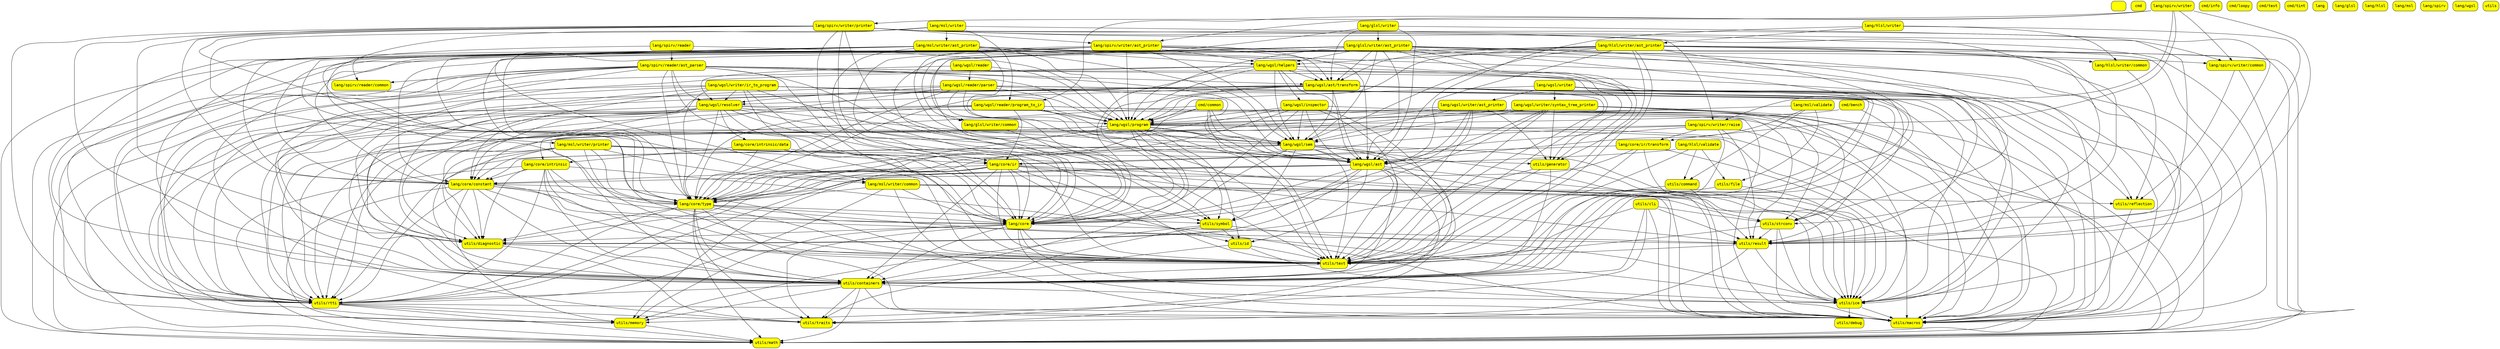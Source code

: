 strict digraph {
  node [ shape = "box" ]
  node [ fontname = "Courier" ]
  node [ fontsize = "14" ]
  node [ style = "filled,rounded" ]
  node [ fillcolor = "yellow" ]
  edge [ fontname = "Courier" ]
  edge [ fontsize = "12" ]
  n0 [label=""]
  n1 [label="cmd"]
  n2 [label="cmd/bench"]
  n3 [label="cmd/common"]
  n4 [label="cmd/info"]
  n5 [label="cmd/loopy"]
  n6 [label="cmd/test"]
  n7 [label="cmd/tint"]
  n8 [label="lang"]
  n9 [label="lang/core"]
  n10 [label="lang/core/constant"]
  n11 [label="lang/core/intrinsic"]
  n12 [label="lang/core/intrinsic/data"]
  n13 [label="lang/core/ir"]
  n14 [label="lang/core/ir/transform"]
  n15 [label="lang/core/type"]
  n16 [label="lang/glsl"]
  n17 [label="lang/glsl/writer"]
  n18 [label="lang/glsl/writer/ast_printer"]
  n19 [label="lang/glsl/writer/common"]
  n20 [label="lang/hlsl"]
  n21 [label="lang/hlsl/validate"]
  n22 [label="lang/hlsl/writer"]
  n23 [label="lang/hlsl/writer/ast_printer"]
  n24 [label="lang/hlsl/writer/common"]
  n25 [label="lang/msl"]
  n26 [label="lang/msl/validate"]
  n27 [label="lang/msl/writer"]
  n28 [label="lang/msl/writer/ast_printer"]
  n29 [label="lang/msl/writer/common"]
  n30 [label="lang/msl/writer/printer"]
  n31 [label="lang/spirv"]
  n32 [label="lang/spirv/reader"]
  n33 [label="lang/spirv/reader/ast_parser"]
  n34 [label="lang/spirv/reader/common"]
  n35 [label="lang/spirv/writer"]
  n36 [label="lang/spirv/writer/ast_printer"]
  n37 [label="lang/spirv/writer/common"]
  n38 [label="lang/spirv/writer/printer"]
  n39 [label="lang/spirv/writer/raise"]
  n40 [label="lang/wgsl"]
  n41 [label="lang/wgsl/ast"]
  n42 [label="lang/wgsl/ast/transform"]
  n43 [label="lang/wgsl/helpers"]
  n44 [label="lang/wgsl/inspector"]
  n45 [label="lang/wgsl/program"]
  n46 [label="lang/wgsl/reader"]
  n47 [label="lang/wgsl/reader/parser"]
  n48 [label="lang/wgsl/reader/program_to_ir"]
  n49 [label="lang/wgsl/resolver"]
  n50 [label="lang/wgsl/sem"]
  n51 [label="lang/wgsl/writer"]
  n52 [label="lang/wgsl/writer/ast_printer"]
  n53 [label="lang/wgsl/writer/ir_to_program"]
  n54 [label="lang/wgsl/writer/syntax_tree_printer"]
  n55 [label="utils"]
  n56 [label="utils/cli"]
  n57 [label="utils/command"]
  n58 [label="utils/containers"]
  n59 [label="utils/debug"]
  n60 [label="utils/diagnostic"]
  n61 [label="utils/file"]
  n62 [label="utils/generator"]
  n63 [label="utils/ice"]
  n64 [label="utils/id"]
  n65 [label="utils/macros"]
  n66 [label="utils/math"]
  n67 [label="utils/memory"]
  n68 [label="utils/reflection"]
  n69 [label="utils/result"]
  n70 [label="utils/rtti"]
  n71 [label="utils/strconv"]
  n72 [label="utils/symbol"]
  n73 [label="utils/text"]
  n74 [label="utils/traits"]
  n2 -> n45 [label=""]
  n2 -> n65 [label=""]
  n3 -> n15 [label=""]
  n3 -> n41 [label=""]
  n3 -> n45 [label=""]
  n3 -> n50 [label=""]
  n3 -> n60 [label=""]
  n3 -> n73 [label=""]
  n9 -> n58 [label=""]
  n9 -> n60 [label=""]
  n9 -> n63 [label=""]
  n9 -> n65 [label=""]
  n9 -> n67 [label=""]
  n9 -> n69 [label=""]
  n9 -> n73 [label=""]
  n9 -> n74 [label=""]
  n10 -> n9 [label=""]
  n10 -> n15 [label=""]
  n10 -> n58 [label=""]
  n10 -> n60 [label=""]
  n10 -> n65 [label=""]
  n10 -> n66 [label=""]
  n10 -> n67 [label=""]
  n10 -> n69 [label=""]
  n10 -> n70 [label=""]
  n10 -> n73 [label=""]
  n11 -> n9 [label=""]
  n11 -> n10 [label=""]
  n11 -> n15 [label=""]
  n11 -> n58 [label=""]
  n11 -> n60 [label=""]
  n11 -> n65 [label=""]
  n11 -> n66 [label=""]
  n11 -> n70 [label=""]
  n11 -> n73 [label=""]
  n12 -> n9 [label=""]
  n12 -> n11 [label=""]
  n12 -> n15 [label=""]
  n12 -> n73 [label=""]
  n13 -> n9 [label=""]
  n13 -> n10 [label=""]
  n13 -> n15 [label=""]
  n13 -> n58 [label=""]
  n13 -> n60 [label=""]
  n13 -> n63 [label=""]
  n13 -> n64 [label=""]
  n13 -> n65 [label=""]
  n13 -> n67 [label=""]
  n13 -> n69 [label=""]
  n13 -> n70 [label=""]
  n13 -> n72 [label=""]
  n13 -> n73 [label=""]
  n14 -> n13 [label=""]
  n14 -> n15 [label=""]
  n14 -> n63 [label=""]
  n14 -> n69 [label=""]
  n14 -> n73 [label=""]
  n15 -> n9 [label=""]
  n15 -> n58 [label=""]
  n15 -> n60 [label=""]
  n15 -> n63 [label=""]
  n15 -> n65 [label=""]
  n15 -> n66 [label=""]
  n15 -> n70 [label=""]
  n15 -> n72 [label=""]
  n15 -> n73 [label=""]
  n15 -> n74 [label=""]
  n17 -> n18 [label=""]
  n17 -> n19 [label=""]
  n17 -> n41 [label=""]
  n17 -> n42 [label=""]
  n17 -> n69 [label=""]
  n18 -> n9 [label=""]
  n18 -> n10 [label=""]
  n18 -> n15 [label=""]
  n18 -> n19 [label=""]
  n18 -> n41 [label=""]
  n18 -> n42 [label=""]
  n18 -> n43 [label=""]
  n18 -> n45 [label=""]
  n18 -> n50 [label=""]
  n18 -> n58 [label=""]
  n18 -> n62 [label=""]
  n18 -> n63 [label=""]
  n18 -> n65 [label=""]
  n18 -> n66 [label=""]
  n18 -> n70 [label=""]
  n18 -> n71 [label=""]
  n18 -> n73 [label=""]
  n19 -> n9 [label=""]
  n19 -> n50 [label=""]
  n21 -> n41 [label=""]
  n21 -> n57 [label=""]
  n21 -> n61 [label=""]
  n21 -> n73 [label=""]
  n22 -> n23 [label=""]
  n22 -> n24 [label=""]
  n22 -> n41 [label=""]
  n22 -> n69 [label=""]
  n23 -> n9 [label=""]
  n23 -> n10 [label=""]
  n23 -> n15 [label=""]
  n23 -> n24 [label=""]
  n23 -> n41 [label=""]
  n23 -> n42 [label=""]
  n23 -> n43 [label=""]
  n23 -> n45 [label=""]
  n23 -> n50 [label=""]
  n23 -> n58 [label=""]
  n23 -> n62 [label=""]
  n23 -> n63 [label=""]
  n23 -> n65 [label=""]
  n23 -> n66 [label=""]
  n23 -> n70 [label=""]
  n23 -> n71 [label=""]
  n23 -> n73 [label=""]
  n24 -> n68 [label=""]
  n26 -> n41 [label=""]
  n26 -> n45 [label=""]
  n26 -> n57 [label=""]
  n26 -> n61 [label=""]
  n27 -> n28 [label=""]
  n27 -> n29 [label=""]
  n27 -> n30 [label=""]
  n27 -> n48 [label=""]
  n27 -> n69 [label=""]
  n28 -> n9 [label=""]
  n28 -> n10 [label=""]
  n28 -> n15 [label=""]
  n28 -> n29 [label=""]
  n28 -> n41 [label=""]
  n28 -> n42 [label=""]
  n28 -> n43 [label=""]
  n28 -> n45 [label=""]
  n28 -> n50 [label=""]
  n28 -> n58 [label=""]
  n28 -> n62 [label=""]
  n28 -> n65 [label=""]
  n28 -> n70 [label=""]
  n28 -> n73 [label=""]
  n29 -> n9 [label=""]
  n29 -> n15 [label=""]
  n29 -> n63 [label=""]
  n29 -> n68 [label=""]
  n29 -> n70 [label=""]
  n29 -> n71 [label=""]
  n29 -> n73 [label=""]
  n30 -> n10 [label=""]
  n30 -> n13 [label=""]
  n30 -> n15 [label=""]
  n30 -> n29 [label=""]
  n30 -> n58 [label=""]
  n30 -> n60 [label=""]
  n30 -> n62 [label=""]
  n30 -> n65 [label=""]
  n30 -> n70 [label=""]
  n30 -> n73 [label=""]
  n32 -> n33 [label=""]
  n32 -> n34 [label=""]
  n32 -> n45 [label=""]
  n33 -> n9 [label=""]
  n33 -> n15 [label=""]
  n33 -> n34 [label=""]
  n33 -> n41 [label=""]
  n33 -> n42 [label=""]
  n33 -> n45 [label=""]
  n33 -> n49 [label=""]
  n33 -> n58 [label=""]
  n33 -> n63 [label=""]
  n33 -> n65 [label=""]
  n33 -> n66 [label=""]
  n33 -> n67 [label=""]
  n33 -> n70 [label=""]
  n33 -> n72 [label=""]
  n33 -> n73 [label=""]
  n33 -> n74 [label=""]
  n35 -> n14 [label=""]
  n35 -> n36 [label=""]
  n35 -> n37 [label=""]
  n35 -> n38 [label=""]
  n35 -> n39 [label=""]
  n35 -> n48 [label=""]
  n35 -> n69 [label=""]
  n36 -> n9 [label=""]
  n36 -> n10 [label=""]
  n36 -> n15 [label=""]
  n36 -> n37 [label=""]
  n36 -> n41 [label=""]
  n36 -> n42 [label=""]
  n36 -> n43 [label=""]
  n36 -> n45 [label=""]
  n36 -> n50 [label=""]
  n36 -> n58 [label=""]
  n36 -> n65 [label=""]
  n36 -> n66 [label=""]
  n36 -> n73 [label=""]
  n37 -> n66 [label=""]
  n37 -> n68 [label=""]
  n38 -> n9 [label=""]
  n38 -> n10 [label=""]
  n38 -> n13 [label=""]
  n38 -> n15 [label=""]
  n38 -> n36 [label=""]
  n38 -> n37 [label=""]
  n38 -> n39 [label=""]
  n38 -> n58 [label=""]
  n38 -> n60 [label=""]
  n38 -> n65 [label=""]
  n38 -> n69 [label=""]
  n38 -> n70 [label=""]
  n38 -> n72 [label=""]
  n39 -> n13 [label=""]
  n39 -> n14 [label=""]
  n39 -> n15 [label=""]
  n39 -> n58 [label=""]
  n39 -> n63 [label=""]
  n39 -> n69 [label=""]
  n39 -> n70 [label=""]
  n41 -> n9 [label=""]
  n41 -> n10 [label=""]
  n41 -> n15 [label=""]
  n41 -> n58 [label=""]
  n41 -> n60 [label=""]
  n41 -> n63 [label=""]
  n41 -> n64 [label=""]
  n41 -> n65 [label=""]
  n41 -> n70 [label=""]
  n41 -> n72 [label=""]
  n41 -> n73 [label=""]
  n41 -> n74 [label=""]
  n42 -> n9 [label=""]
  n42 -> n15 [label=""]
  n42 -> n41 [label=""]
  n42 -> n45 [label=""]
  n42 -> n49 [label=""]
  n42 -> n50 [label=""]
  n42 -> n58 [label=""]
  n42 -> n60 [label=""]
  n42 -> n63 [label=""]
  n42 -> n65 [label=""]
  n42 -> n66 [label=""]
  n42 -> n67 [label=""]
  n42 -> n68 [label=""]
  n42 -> n70 [label=""]
  n42 -> n73 [label=""]
  n43 -> n9 [label=""]
  n43 -> n41 [label=""]
  n43 -> n42 [label=""]
  n43 -> n44 [label=""]
  n43 -> n45 [label=""]
  n43 -> n50 [label=""]
  n43 -> n58 [label=""]
  n43 -> n60 [label=""]
  n43 -> n70 [label=""]
  n43 -> n73 [label=""]
  n44 -> n9 [label=""]
  n44 -> n15 [label=""]
  n44 -> n41 [label=""]
  n44 -> n45 [label=""]
  n44 -> n50 [label=""]
  n44 -> n58 [label=""]
  n44 -> n66 [label=""]
  n44 -> n70 [label=""]
  n44 -> n73 [label=""]
  n45 -> n9 [label=""]
  n45 -> n10 [label=""]
  n45 -> n15 [label=""]
  n45 -> n41 [label=""]
  n45 -> n50 [label=""]
  n45 -> n58 [label=""]
  n45 -> n63 [label=""]
  n45 -> n64 [label=""]
  n45 -> n65 [label=""]
  n45 -> n70 [label=""]
  n45 -> n72 [label=""]
  n45 -> n73 [label=""]
  n46 -> n45 [label=""]
  n46 -> n47 [label=""]
  n46 -> n49 [label=""]
  n47 -> n9 [label=""]
  n47 -> n15 [label=""]
  n47 -> n41 [label=""]
  n47 -> n45 [label=""]
  n47 -> n49 [label=""]
  n47 -> n58 [label=""]
  n47 -> n60 [label=""]
  n47 -> n63 [label=""]
  n47 -> n65 [label=""]
  n47 -> n71 [label=""]
  n47 -> n73 [label=""]
  n48 -> n13 [label=""]
  n48 -> n15 [label=""]
  n48 -> n41 [label=""]
  n48 -> n45 [label=""]
  n48 -> n50 [label=""]
  n48 -> n58 [label=""]
  n48 -> n65 [label=""]
  n48 -> n69 [label=""]
  n48 -> n70 [label=""]
  n49 -> n9 [label=""]
  n49 -> n10 [label=""]
  n49 -> n11 [label=""]
  n49 -> n12 [label=""]
  n49 -> n15 [label=""]
  n49 -> n41 [label=""]
  n49 -> n45 [label=""]
  n49 -> n50 [label=""]
  n49 -> n58 [label=""]
  n49 -> n60 [label=""]
  n49 -> n65 [label=""]
  n49 -> n66 [label=""]
  n49 -> n67 [label=""]
  n49 -> n70 [label=""]
  n49 -> n73 [label=""]
  n50 -> n9 [label=""]
  n50 -> n10 [label=""]
  n50 -> n15 [label=""]
  n50 -> n41 [label=""]
  n50 -> n58 [label=""]
  n50 -> n63 [label=""]
  n50 -> n66 [label=""]
  n50 -> n70 [label=""]
  n50 -> n72 [label=""]
  n50 -> n73 [label=""]
  n50 -> n74 [label=""]
  n51 -> n45 [label=""]
  n51 -> n52 [label=""]
  n51 -> n54 [label=""]
  n51 -> n68 [label=""]
  n51 -> n69 [label=""]
  n52 -> n9 [label=""]
  n52 -> n41 [label=""]
  n52 -> n45 [label=""]
  n52 -> n50 [label=""]
  n52 -> n62 [label=""]
  n52 -> n65 [label=""]
  n52 -> n66 [label=""]
  n52 -> n70 [label=""]
  n52 -> n71 [label=""]
  n52 -> n73 [label=""]
  n53 -> n9 [label=""]
  n53 -> n10 [label=""]
  n53 -> n13 [label=""]
  n53 -> n15 [label=""]
  n53 -> n45 [label=""]
  n53 -> n49 [label=""]
  n53 -> n58 [label=""]
  n53 -> n65 [label=""]
  n53 -> n66 [label=""]
  n53 -> n69 [label=""]
  n53 -> n70 [label=""]
  n53 -> n73 [label=""]
  n54 -> n9 [label=""]
  n54 -> n41 [label=""]
  n54 -> n45 [label=""]
  n54 -> n50 [label=""]
  n54 -> n62 [label=""]
  n54 -> n65 [label=""]
  n54 -> n66 [label=""]
  n54 -> n70 [label=""]
  n54 -> n71 [label=""]
  n54 -> n73 [label=""]
  n56 -> n58 [label=""]
  n56 -> n65 [label=""]
  n56 -> n67 [label=""]
  n56 -> n69 [label=""]
  n56 -> n71 [label=""]
  n56 -> n73 [label=""]
  n57 -> n65 [label=""]
  n57 -> n73 [label=""]
  n58 -> n63 [label=""]
  n58 -> n65 [label=""]
  n58 -> n66 [label=""]
  n58 -> n67 [label=""]
  n58 -> n70 [label=""]
  n58 -> n74 [label=""]
  n60 -> n73 [label=""]
  n60 -> n74 [label=""]
  n61 -> n63 [label=""]
  n61 -> n73 [label=""]
  n62 -> n58 [label=""]
  n62 -> n60 [label=""]
  n62 -> n63 [label=""]
  n62 -> n73 [label=""]
  n63 -> n59 [label=""]
  n63 -> n65 [label=""]
  n64 -> n63 [label=""]
  n64 -> n73 [label=""]
  n64 -> n74 [label=""]
  n67 -> n66 [label=""]
  n68 -> n65 [label=""]
  n69 -> n63 [label=""]
  n69 -> n73 [label=""]
  n69 -> n74 [label=""]
  n70 -> n65 [label=""]
  n70 -> n66 [label=""]
  n70 -> n67 [label=""]
  n70 -> n74 [label=""]
  n71 -> n63 [label=""]
  n71 -> n65 [label=""]
  n71 -> n69 [label=""]
  n71 -> n73 [label=""]
  n72 -> n58 [label=""]
  n72 -> n63 [label=""]
  n72 -> n64 [label=""]
  n72 -> n67 [label=""]
  n73 -> n58 [label=""]
}
